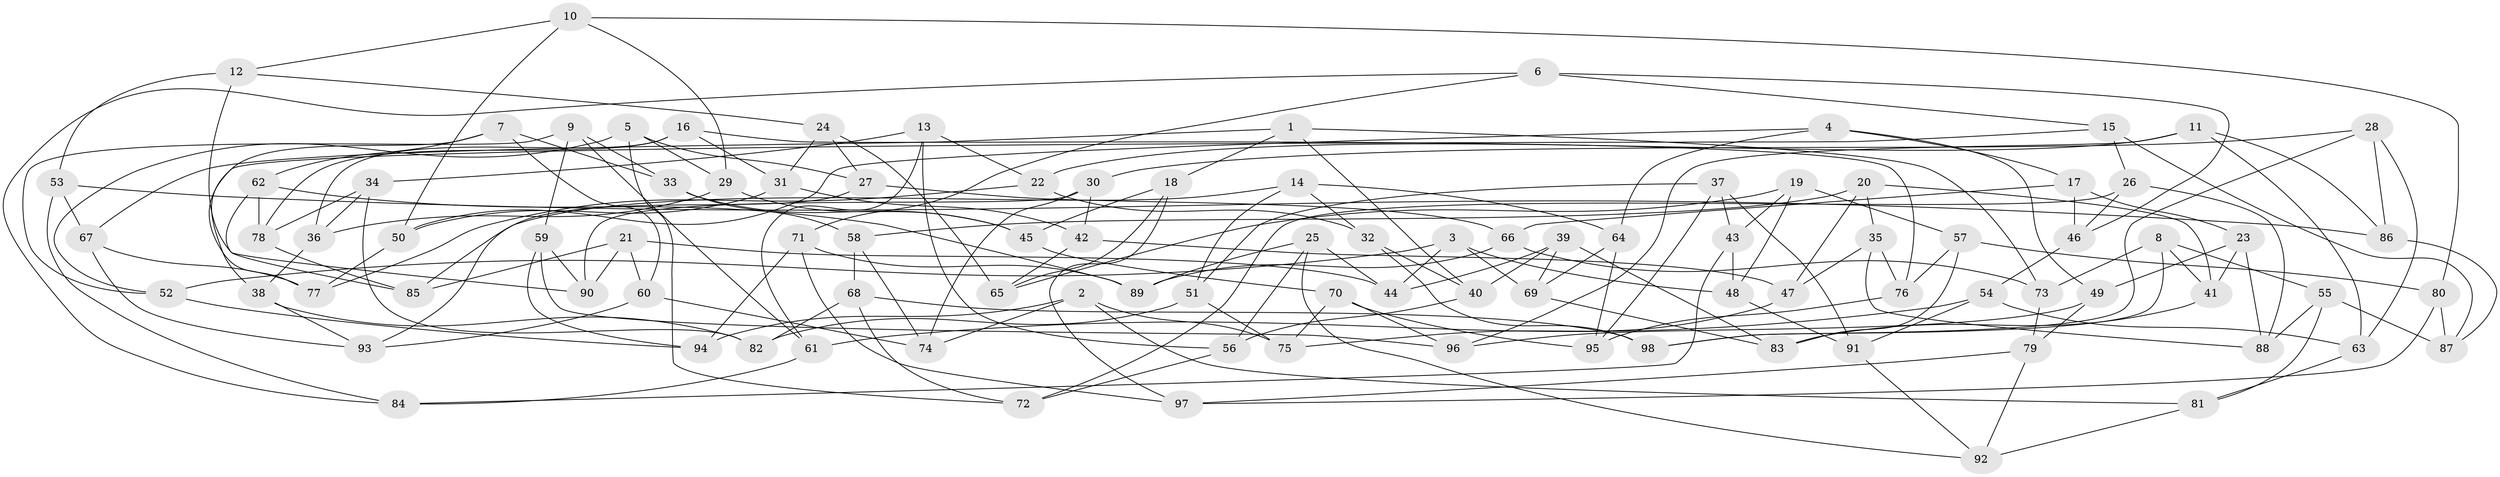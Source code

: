 // coarse degree distribution, {4: 0.5294117647058824, 6: 0.4117647058823529, 5: 0.029411764705882353, 3: 0.029411764705882353}
// Generated by graph-tools (version 1.1) at 2025/52/02/27/25 19:52:33]
// undirected, 98 vertices, 196 edges
graph export_dot {
graph [start="1"]
  node [color=gray90,style=filled];
  1;
  2;
  3;
  4;
  5;
  6;
  7;
  8;
  9;
  10;
  11;
  12;
  13;
  14;
  15;
  16;
  17;
  18;
  19;
  20;
  21;
  22;
  23;
  24;
  25;
  26;
  27;
  28;
  29;
  30;
  31;
  32;
  33;
  34;
  35;
  36;
  37;
  38;
  39;
  40;
  41;
  42;
  43;
  44;
  45;
  46;
  47;
  48;
  49;
  50;
  51;
  52;
  53;
  54;
  55;
  56;
  57;
  58;
  59;
  60;
  61;
  62;
  63;
  64;
  65;
  66;
  67;
  68;
  69;
  70;
  71;
  72;
  73;
  74;
  75;
  76;
  77;
  78;
  79;
  80;
  81;
  82;
  83;
  84;
  85;
  86;
  87;
  88;
  89;
  90;
  91;
  92;
  93;
  94;
  95;
  96;
  97;
  98;
  1 -- 18;
  1 -- 67;
  1 -- 40;
  1 -- 73;
  2 -- 74;
  2 -- 81;
  2 -- 94;
  2 -- 75;
  3 -- 52;
  3 -- 44;
  3 -- 69;
  3 -- 48;
  4 -- 64;
  4 -- 17;
  4 -- 49;
  4 -- 50;
  5 -- 52;
  5 -- 29;
  5 -- 72;
  5 -- 27;
  6 -- 46;
  6 -- 15;
  6 -- 71;
  6 -- 84;
  7 -- 62;
  7 -- 33;
  7 -- 77;
  7 -- 60;
  8 -- 55;
  8 -- 41;
  8 -- 73;
  8 -- 98;
  9 -- 52;
  9 -- 33;
  9 -- 59;
  9 -- 61;
  10 -- 12;
  10 -- 80;
  10 -- 29;
  10 -- 50;
  11 -- 86;
  11 -- 96;
  11 -- 63;
  11 -- 22;
  12 -- 24;
  12 -- 53;
  12 -- 90;
  13 -- 22;
  13 -- 56;
  13 -- 61;
  13 -- 34;
  14 -- 64;
  14 -- 51;
  14 -- 85;
  14 -- 32;
  15 -- 26;
  15 -- 38;
  15 -- 87;
  16 -- 78;
  16 -- 31;
  16 -- 76;
  16 -- 36;
  17 -- 46;
  17 -- 66;
  17 -- 23;
  18 -- 97;
  18 -- 45;
  18 -- 65;
  19 -- 43;
  19 -- 65;
  19 -- 57;
  19 -- 48;
  20 -- 35;
  20 -- 47;
  20 -- 41;
  20 -- 58;
  21 -- 85;
  21 -- 60;
  21 -- 44;
  21 -- 90;
  22 -- 32;
  22 -- 77;
  23 -- 88;
  23 -- 41;
  23 -- 49;
  24 -- 31;
  24 -- 65;
  24 -- 27;
  25 -- 89;
  25 -- 92;
  25 -- 56;
  25 -- 44;
  26 -- 72;
  26 -- 46;
  26 -- 88;
  27 -- 93;
  27 -- 66;
  28 -- 98;
  28 -- 86;
  28 -- 30;
  28 -- 63;
  29 -- 36;
  29 -- 45;
  30 -- 42;
  30 -- 74;
  30 -- 90;
  31 -- 42;
  31 -- 50;
  32 -- 98;
  32 -- 40;
  33 -- 45;
  33 -- 58;
  34 -- 36;
  34 -- 82;
  34 -- 78;
  35 -- 47;
  35 -- 88;
  35 -- 76;
  36 -- 38;
  37 -- 91;
  37 -- 43;
  37 -- 95;
  37 -- 51;
  38 -- 82;
  38 -- 93;
  39 -- 69;
  39 -- 83;
  39 -- 40;
  39 -- 44;
  40 -- 56;
  41 -- 83;
  42 -- 47;
  42 -- 65;
  43 -- 84;
  43 -- 48;
  45 -- 70;
  46 -- 54;
  47 -- 75;
  48 -- 91;
  49 -- 79;
  49 -- 96;
  50 -- 77;
  51 -- 75;
  51 -- 82;
  52 -- 94;
  53 -- 86;
  53 -- 67;
  53 -- 84;
  54 -- 91;
  54 -- 61;
  54 -- 63;
  55 -- 88;
  55 -- 81;
  55 -- 87;
  56 -- 72;
  57 -- 83;
  57 -- 76;
  57 -- 80;
  58 -- 74;
  58 -- 68;
  59 -- 90;
  59 -- 94;
  59 -- 96;
  60 -- 74;
  60 -- 93;
  61 -- 84;
  62 -- 89;
  62 -- 85;
  62 -- 78;
  63 -- 81;
  64 -- 69;
  64 -- 95;
  66 -- 89;
  66 -- 73;
  67 -- 93;
  67 -- 77;
  68 -- 72;
  68 -- 98;
  68 -- 82;
  69 -- 83;
  70 -- 96;
  70 -- 95;
  70 -- 75;
  71 -- 89;
  71 -- 97;
  71 -- 94;
  73 -- 79;
  76 -- 95;
  78 -- 85;
  79 -- 97;
  79 -- 92;
  80 -- 87;
  80 -- 97;
  81 -- 92;
  86 -- 87;
  91 -- 92;
}

